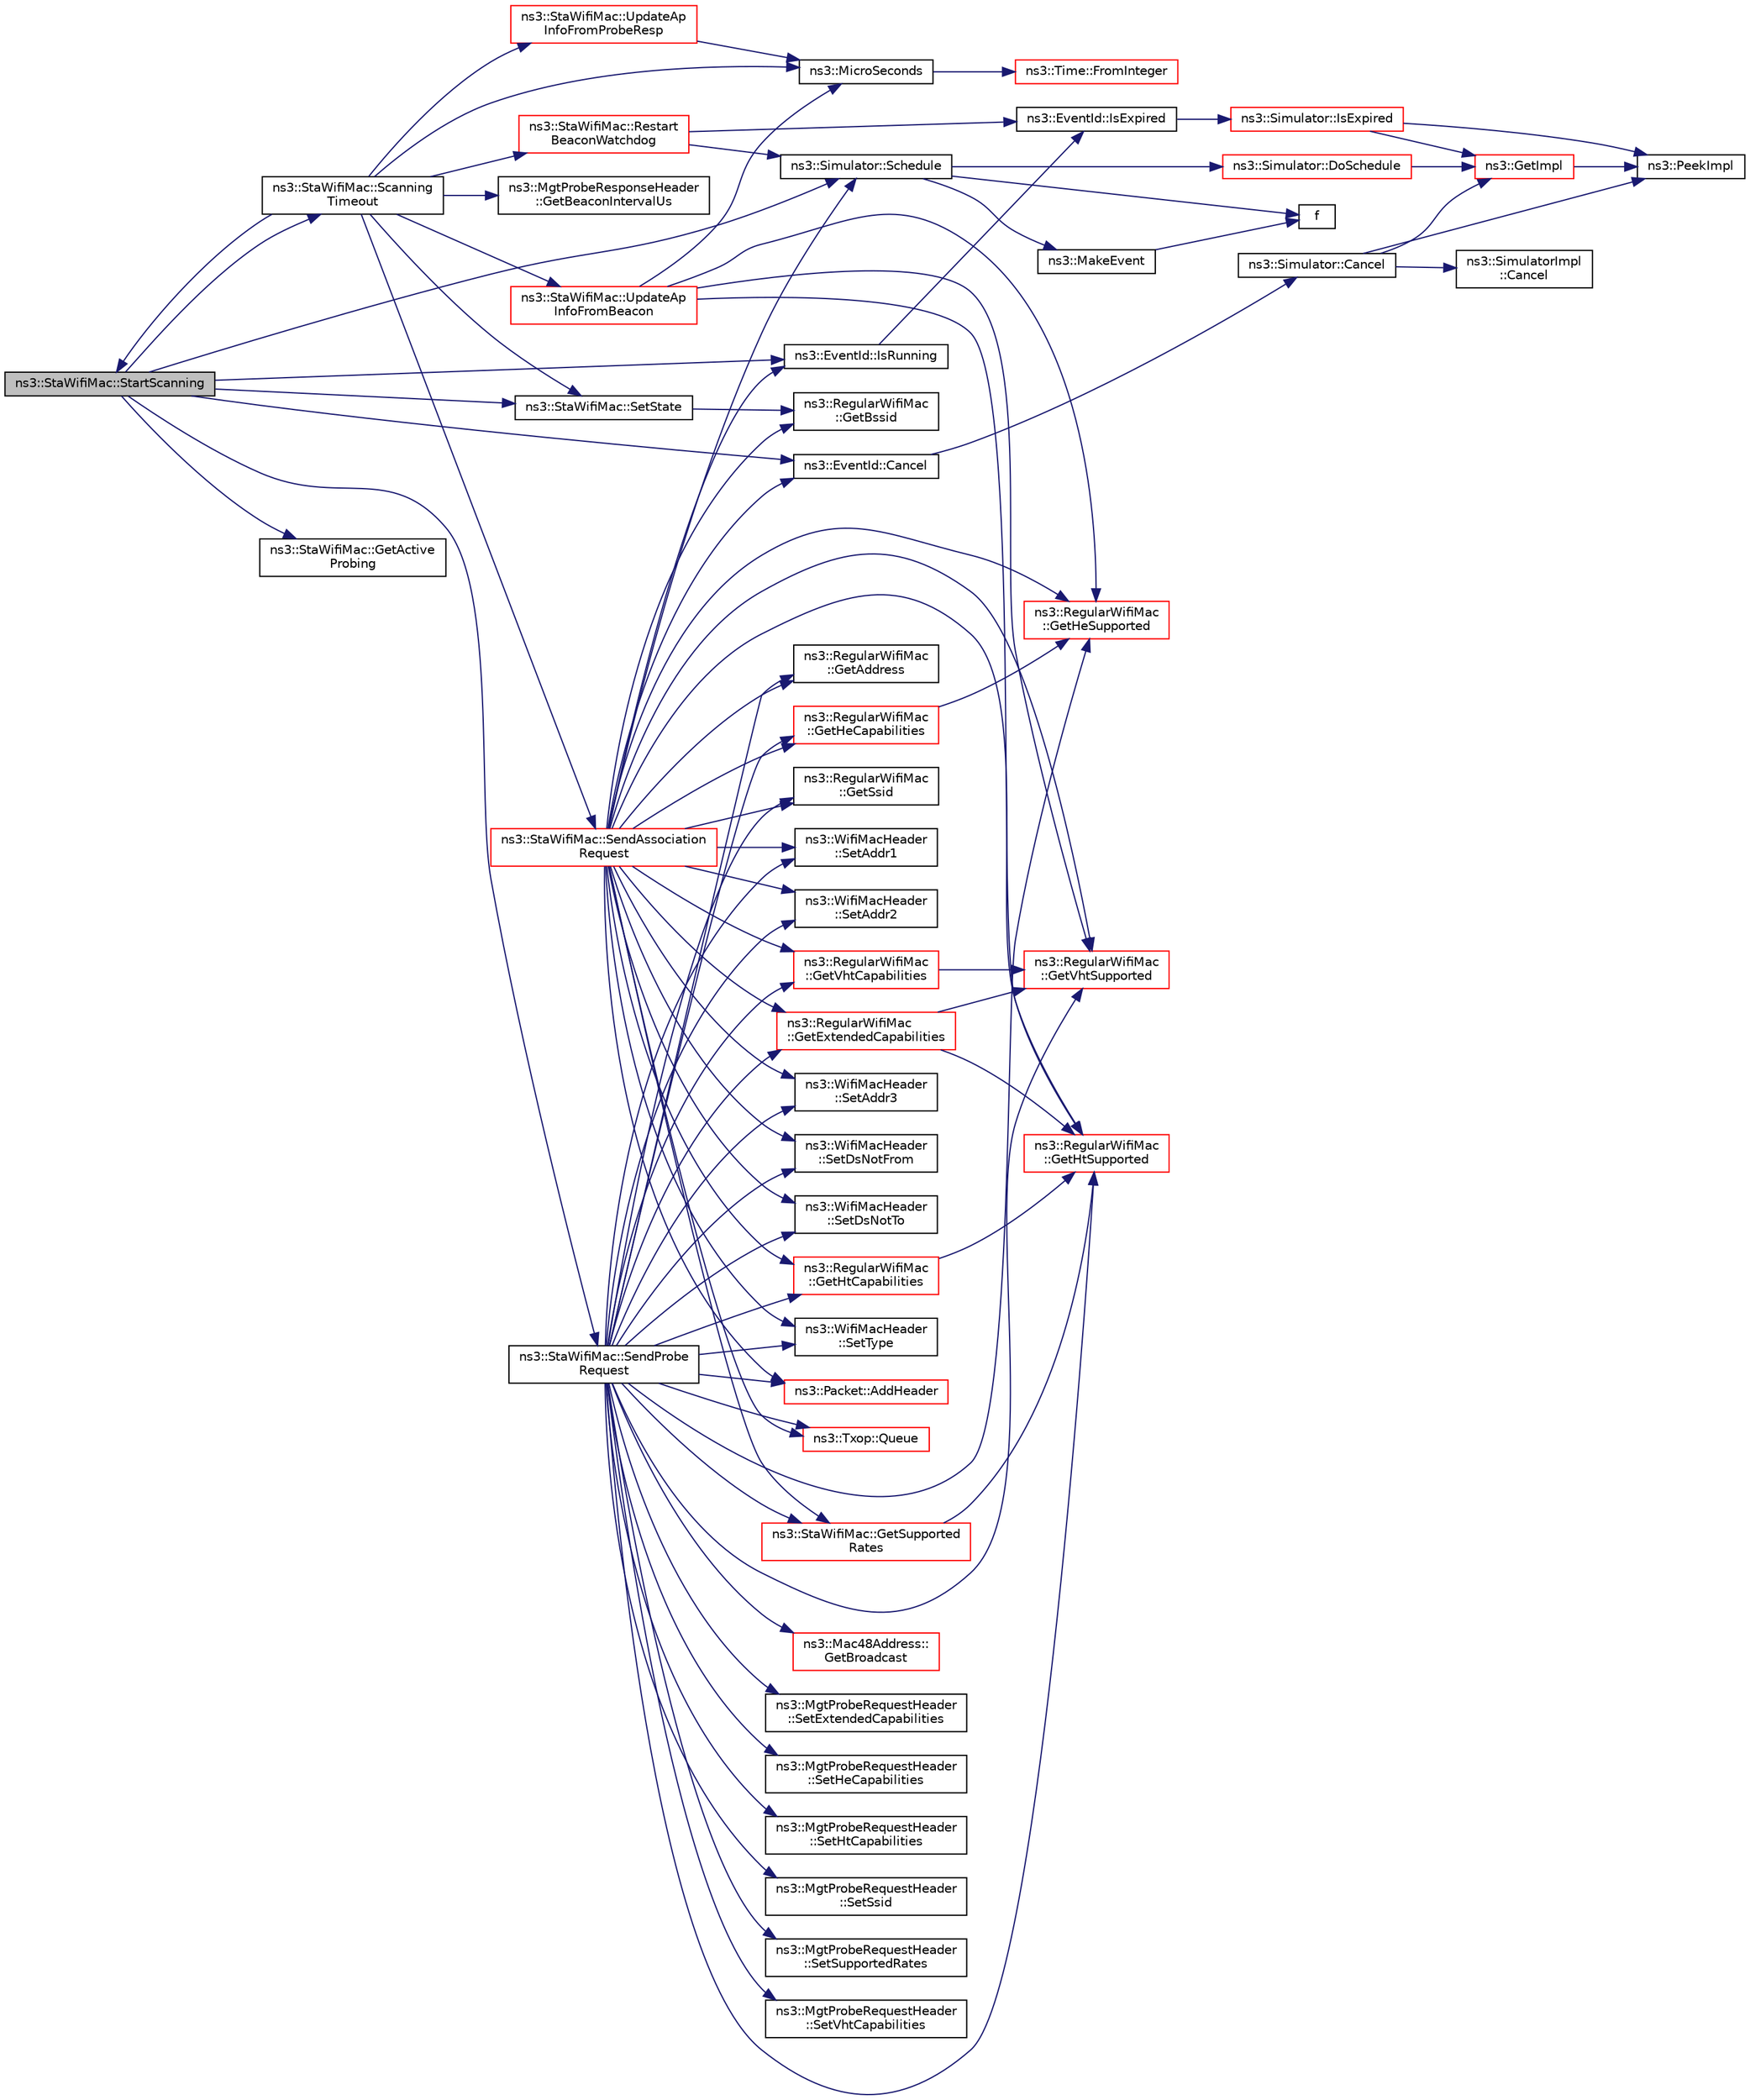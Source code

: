 digraph "ns3::StaWifiMac::StartScanning"
{
 // LATEX_PDF_SIZE
  edge [fontname="Helvetica",fontsize="10",labelfontname="Helvetica",labelfontsize="10"];
  node [fontname="Helvetica",fontsize="10",shape=record];
  rankdir="LR";
  Node1 [label="ns3::StaWifiMac::StartScanning",height=0.2,width=0.4,color="black", fillcolor="grey75", style="filled", fontcolor="black",tooltip="Start the scanning process which trigger active or passive scanning based on the active probing flag."];
  Node1 -> Node2 [color="midnightblue",fontsize="10",style="solid",fontname="Helvetica"];
  Node2 [label="ns3::EventId::Cancel",height=0.2,width=0.4,color="black", fillcolor="white", style="filled",URL="$classns3_1_1_event_id.html#a993ae94e48e014e1afd47edb16db7a11",tooltip="This method is syntactic sugar for the ns3::Simulator::Cancel method."];
  Node2 -> Node3 [color="midnightblue",fontsize="10",style="solid",fontname="Helvetica"];
  Node3 [label="ns3::Simulator::Cancel",height=0.2,width=0.4,color="black", fillcolor="white", style="filled",URL="$classns3_1_1_simulator.html#a1b903a62d6117ef28f7ba3c6500689bf",tooltip="Set the cancel bit on this event: the event's associated function will not be invoked when it expires..."];
  Node3 -> Node4 [color="midnightblue",fontsize="10",style="solid",fontname="Helvetica"];
  Node4 [label="ns3::SimulatorImpl\l::Cancel",height=0.2,width=0.4,color="black", fillcolor="white", style="filled",URL="$classns3_1_1_simulator_impl.html#ad117e616c99c915ddac6267a74804807",tooltip="Set the cancel bit on this event: the event's associated function will not be invoked when it expires..."];
  Node3 -> Node5 [color="midnightblue",fontsize="10",style="solid",fontname="Helvetica"];
  Node5 [label="ns3::GetImpl",height=0.2,width=0.4,color="red", fillcolor="white", style="filled",URL="$group__simulator.html#ga42eb4eddad41528d4d99794a3dae3fd0",tooltip="Get the SimulatorImpl singleton."];
  Node5 -> Node54 [color="midnightblue",fontsize="10",style="solid",fontname="Helvetica"];
  Node54 [label="ns3::PeekImpl",height=0.2,width=0.4,color="black", fillcolor="white", style="filled",URL="$group__simulator.html#ga233c5c38de117e4e4a5a9cd168694792",tooltip="Get the static SimulatorImpl instance."];
  Node3 -> Node54 [color="midnightblue",fontsize="10",style="solid",fontname="Helvetica"];
  Node1 -> Node56 [color="midnightblue",fontsize="10",style="solid",fontname="Helvetica"];
  Node56 [label="ns3::StaWifiMac::GetActive\lProbing",height=0.2,width=0.4,color="black", fillcolor="white", style="filled",URL="$classns3_1_1_sta_wifi_mac.html#aebc2fbfa1d215bfd3ff26a7f78b78b98",tooltip="Return whether active probing is enabled."];
  Node1 -> Node57 [color="midnightblue",fontsize="10",style="solid",fontname="Helvetica"];
  Node57 [label="ns3::EventId::IsRunning",height=0.2,width=0.4,color="black", fillcolor="white", style="filled",URL="$classns3_1_1_event_id.html#a8b41e6f8c54db6bede8a7dcaf917074a",tooltip="This method is syntactic sugar for !IsExpired()."];
  Node57 -> Node58 [color="midnightblue",fontsize="10",style="solid",fontname="Helvetica"];
  Node58 [label="ns3::EventId::IsExpired",height=0.2,width=0.4,color="black", fillcolor="white", style="filled",URL="$classns3_1_1_event_id.html#acc25141054209b1a286a5471a51bd0c0",tooltip="This method is syntactic sugar for the ns3::Simulator::IsExpired method."];
  Node58 -> Node59 [color="midnightblue",fontsize="10",style="solid",fontname="Helvetica"];
  Node59 [label="ns3::Simulator::IsExpired",height=0.2,width=0.4,color="red", fillcolor="white", style="filled",URL="$classns3_1_1_simulator.html#a83ac8425c319a29b64f6d3b2ffc61e9c",tooltip="Check if an event has already run or been cancelled."];
  Node59 -> Node5 [color="midnightblue",fontsize="10",style="solid",fontname="Helvetica"];
  Node59 -> Node54 [color="midnightblue",fontsize="10",style="solid",fontname="Helvetica"];
  Node1 -> Node61 [color="midnightblue",fontsize="10",style="solid",fontname="Helvetica"];
  Node61 [label="ns3::StaWifiMac::Scanning\lTimeout",height=0.2,width=0.4,color="black", fillcolor="white", style="filled",URL="$classns3_1_1_sta_wifi_mac.html#a0813f90cc1f856b0907845686caa592f",tooltip="This method is called after wait beacon timeout or wait probe request timeout has occurred."];
  Node61 -> Node62 [color="midnightblue",fontsize="10",style="solid",fontname="Helvetica"];
  Node62 [label="ns3::MgtProbeResponseHeader\l::GetBeaconIntervalUs",height=0.2,width=0.4,color="black", fillcolor="white", style="filled",URL="$classns3_1_1_mgt_probe_response_header.html#ada0562154f9c328afd67b9071e1ac513",tooltip="Return the beacon interval in microseconds unit."];
  Node61 -> Node63 [color="midnightblue",fontsize="10",style="solid",fontname="Helvetica"];
  Node63 [label="ns3::MicroSeconds",height=0.2,width=0.4,color="black", fillcolor="white", style="filled",URL="$group__timecivil.html#ga17465a639c8d1464e76538afdd78a9f0",tooltip="Construct a Time in the indicated unit."];
  Node63 -> Node64 [color="midnightblue",fontsize="10",style="solid",fontname="Helvetica"];
  Node64 [label="ns3::Time::FromInteger",height=0.2,width=0.4,color="red", fillcolor="white", style="filled",URL="$classns3_1_1_time.html#a3e742c67b2764e75ff95f9b754d43fe9",tooltip="Create a Time equal to value in unit unit."];
  Node61 -> Node73 [color="midnightblue",fontsize="10",style="solid",fontname="Helvetica"];
  Node73 [label="ns3::StaWifiMac::Restart\lBeaconWatchdog",height=0.2,width=0.4,color="red", fillcolor="white", style="filled",URL="$classns3_1_1_sta_wifi_mac.html#a873848ee518a0190f8feb3551f3d5969",tooltip="Restarts the beacon timer."];
  Node73 -> Node58 [color="midnightblue",fontsize="10",style="solid",fontname="Helvetica"];
  Node73 -> Node77 [color="midnightblue",fontsize="10",style="solid",fontname="Helvetica"];
  Node77 [label="ns3::Simulator::Schedule",height=0.2,width=0.4,color="black", fillcolor="white", style="filled",URL="$classns3_1_1_simulator.html#a3da7d28335c8ac0e3e86781f766df241",tooltip="Schedule an event to expire after delay."];
  Node77 -> Node78 [color="midnightblue",fontsize="10",style="solid",fontname="Helvetica"];
  Node78 [label="ns3::Simulator::DoSchedule",height=0.2,width=0.4,color="red", fillcolor="white", style="filled",URL="$classns3_1_1_simulator.html#a47af23973938819bdc89cb2807e09ed5",tooltip="Implementation of the various Schedule methods."];
  Node78 -> Node5 [color="midnightblue",fontsize="10",style="solid",fontname="Helvetica"];
  Node77 -> Node87 [color="midnightblue",fontsize="10",style="solid",fontname="Helvetica"];
  Node87 [label="f",height=0.2,width=0.4,color="black", fillcolor="white", style="filled",URL="$80211b_8c.html#ae7ffc1a8f84fa47a0812b2f2b9627132",tooltip=" "];
  Node77 -> Node88 [color="midnightblue",fontsize="10",style="solid",fontname="Helvetica"];
  Node88 [label="ns3::MakeEvent",height=0.2,width=0.4,color="black", fillcolor="white", style="filled",URL="$group__makeeventfnptr.html#ga289a28a2497c18a9bd299e5e2014094b",tooltip="Make an EventImpl from a function pointer taking varying numbers of arguments."];
  Node88 -> Node87 [color="midnightblue",fontsize="10",style="solid",fontname="Helvetica"];
  Node61 -> Node92 [color="midnightblue",fontsize="10",style="solid",fontname="Helvetica"];
  Node92 [label="ns3::StaWifiMac::SendAssociation\lRequest",height=0.2,width=0.4,color="red", fillcolor="white", style="filled",URL="$classns3_1_1_sta_wifi_mac.html#af2ab6272caa11513770336a92cd714bc",tooltip="Forward an association or reassociation request packet to the DCF."];
  Node92 -> Node93 [color="midnightblue",fontsize="10",style="solid",fontname="Helvetica"];
  Node93 [label="ns3::Packet::AddHeader",height=0.2,width=0.4,color="red", fillcolor="white", style="filled",URL="$classns3_1_1_packet.html#a465108c595a0bc592095cbcab1832ed8",tooltip="Add header to this packet."];
  Node92 -> Node2 [color="midnightblue",fontsize="10",style="solid",fontname="Helvetica"];
  Node92 -> Node133 [color="midnightblue",fontsize="10",style="solid",fontname="Helvetica"];
  Node133 [label="ns3::RegularWifiMac\l::GetAddress",height=0.2,width=0.4,color="black", fillcolor="white", style="filled",URL="$classns3_1_1_regular_wifi_mac.html#aec7ede7cc93b6ec04d447b1649ab27e8",tooltip=" "];
  Node92 -> Node90 [color="midnightblue",fontsize="10",style="solid",fontname="Helvetica"];
  Node90 [label="ns3::RegularWifiMac\l::GetBssid",height=0.2,width=0.4,color="black", fillcolor="white", style="filled",URL="$classns3_1_1_regular_wifi_mac.html#ae94a96d4c653e4f0c6e501b54e63ee38",tooltip=" "];
  Node92 -> Node143 [color="midnightblue",fontsize="10",style="solid",fontname="Helvetica"];
  Node143 [label="ns3::RegularWifiMac\l::GetExtendedCapabilities",height=0.2,width=0.4,color="red", fillcolor="white", style="filled",URL="$classns3_1_1_regular_wifi_mac.html#a243c2648b9d9b54cf6b056f1d4124171",tooltip="Return the extended capabilities of the device."];
  Node143 -> Node144 [color="midnightblue",fontsize="10",style="solid",fontname="Helvetica"];
  Node144 [label="ns3::RegularWifiMac\l::GetHtSupported",height=0.2,width=0.4,color="red", fillcolor="white", style="filled",URL="$classns3_1_1_regular_wifi_mac.html#a9b3ffa51f38fbdb175b811dddb83b90e",tooltip="Return whether the device supports HT."];
  Node143 -> Node148 [color="midnightblue",fontsize="10",style="solid",fontname="Helvetica"];
  Node148 [label="ns3::RegularWifiMac\l::GetVhtSupported",height=0.2,width=0.4,color="red", fillcolor="white", style="filled",URL="$classns3_1_1_regular_wifi_mac.html#aec05eb1ee6425e02651bab0cffc4b60a",tooltip="Return whether the device supports VHT."];
  Node92 -> Node153 [color="midnightblue",fontsize="10",style="solid",fontname="Helvetica"];
  Node153 [label="ns3::RegularWifiMac\l::GetHeCapabilities",height=0.2,width=0.4,color="red", fillcolor="white", style="filled",URL="$classns3_1_1_regular_wifi_mac.html#adf97076ae2932e9d28c40e842a338d7d",tooltip="Return the HE capabilities of the device."];
  Node153 -> Node157 [color="midnightblue",fontsize="10",style="solid",fontname="Helvetica"];
  Node157 [label="ns3::RegularWifiMac\l::GetHeSupported",height=0.2,width=0.4,color="red", fillcolor="white", style="filled",URL="$classns3_1_1_regular_wifi_mac.html#a732aef31f554ded767ffec1beb12efe5",tooltip="Return whether the device supports HE."];
  Node92 -> Node157 [color="midnightblue",fontsize="10",style="solid",fontname="Helvetica"];
  Node92 -> Node175 [color="midnightblue",fontsize="10",style="solid",fontname="Helvetica"];
  Node175 [label="ns3::RegularWifiMac\l::GetHtCapabilities",height=0.2,width=0.4,color="red", fillcolor="white", style="filled",URL="$classns3_1_1_regular_wifi_mac.html#ad51001e4ea7ef05fb584002b158a4e3e",tooltip="Return the HT capabilities of the device."];
  Node175 -> Node144 [color="midnightblue",fontsize="10",style="solid",fontname="Helvetica"];
  Node92 -> Node144 [color="midnightblue",fontsize="10",style="solid",fontname="Helvetica"];
  Node92 -> Node195 [color="midnightblue",fontsize="10",style="solid",fontname="Helvetica"];
  Node195 [label="ns3::RegularWifiMac\l::GetSsid",height=0.2,width=0.4,color="black", fillcolor="white", style="filled",URL="$classns3_1_1_regular_wifi_mac.html#acffe8d4db892391c9fe5f2365edeb4b5",tooltip=" "];
  Node92 -> Node196 [color="midnightblue",fontsize="10",style="solid",fontname="Helvetica"];
  Node196 [label="ns3::StaWifiMac::GetSupported\lRates",height=0.2,width=0.4,color="red", fillcolor="white", style="filled",URL="$classns3_1_1_sta_wifi_mac.html#a484da19ff4bb12683c7c77c68f45c458",tooltip="Return an instance of SupportedRates that contains all rates that we support including HT rates."];
  Node196 -> Node144 [color="midnightblue",fontsize="10",style="solid",fontname="Helvetica"];
  Node92 -> Node205 [color="midnightblue",fontsize="10",style="solid",fontname="Helvetica"];
  Node205 [label="ns3::RegularWifiMac\l::GetVhtCapabilities",height=0.2,width=0.4,color="red", fillcolor="white", style="filled",URL="$classns3_1_1_regular_wifi_mac.html#a016a83d8f0d89790ac9c177fa2d6751e",tooltip="Return the VHT capabilities of the device."];
  Node205 -> Node148 [color="midnightblue",fontsize="10",style="solid",fontname="Helvetica"];
  Node92 -> Node148 [color="midnightblue",fontsize="10",style="solid",fontname="Helvetica"];
  Node92 -> Node57 [color="midnightblue",fontsize="10",style="solid",fontname="Helvetica"];
  Node92 -> Node220 [color="midnightblue",fontsize="10",style="solid",fontname="Helvetica"];
  Node220 [label="ns3::Txop::Queue",height=0.2,width=0.4,color="red", fillcolor="white", style="filled",URL="$classns3_1_1_txop.html#ae0a0bbafaed367559bce8c10c184666f",tooltip=" "];
  Node92 -> Node77 [color="midnightblue",fontsize="10",style="solid",fontname="Helvetica"];
  Node92 -> Node338 [color="midnightblue",fontsize="10",style="solid",fontname="Helvetica"];
  Node338 [label="ns3::WifiMacHeader\l::SetAddr1",height=0.2,width=0.4,color="black", fillcolor="white", style="filled",URL="$classns3_1_1_wifi_mac_header.html#a6478a02b80d5c01657714c5c7a0ae1cb",tooltip="Fill the Address 1 field with the given address."];
  Node92 -> Node339 [color="midnightblue",fontsize="10",style="solid",fontname="Helvetica"];
  Node339 [label="ns3::WifiMacHeader\l::SetAddr2",height=0.2,width=0.4,color="black", fillcolor="white", style="filled",URL="$classns3_1_1_wifi_mac_header.html#ab6a0efdc43d39b5da5d17eae9665271d",tooltip="Fill the Address 2 field with the given address."];
  Node92 -> Node340 [color="midnightblue",fontsize="10",style="solid",fontname="Helvetica"];
  Node340 [label="ns3::WifiMacHeader\l::SetAddr3",height=0.2,width=0.4,color="black", fillcolor="white", style="filled",URL="$classns3_1_1_wifi_mac_header.html#ace2fd1624db247bd42cbe9182996bb0e",tooltip="Fill the Address 3 field with the given address."];
  Node92 -> Node344 [color="midnightblue",fontsize="10",style="solid",fontname="Helvetica"];
  Node344 [label="ns3::WifiMacHeader\l::SetDsNotFrom",height=0.2,width=0.4,color="black", fillcolor="white", style="filled",URL="$classns3_1_1_wifi_mac_header.html#a02edeb349da4aacc6b376fcf76ff99cc",tooltip="Un-set the From DS bit in the Frame Control field."];
  Node92 -> Node345 [color="midnightblue",fontsize="10",style="solid",fontname="Helvetica"];
  Node345 [label="ns3::WifiMacHeader\l::SetDsNotTo",height=0.2,width=0.4,color="black", fillcolor="white", style="filled",URL="$classns3_1_1_wifi_mac_header.html#a977cd5a09062bfc3660a23acdebd75ec",tooltip="Un-set the To DS bit in the Frame Control field."];
  Node92 -> Node358 [color="midnightblue",fontsize="10",style="solid",fontname="Helvetica"];
  Node358 [label="ns3::WifiMacHeader\l::SetType",height=0.2,width=0.4,color="black", fillcolor="white", style="filled",URL="$classns3_1_1_wifi_mac_header.html#a71172371f11f1cfcb3912bb03134c285",tooltip="Set Type/Subtype values with the correct values depending on the given type."];
  Node61 -> Node89 [color="midnightblue",fontsize="10",style="solid",fontname="Helvetica"];
  Node89 [label="ns3::StaWifiMac::SetState",height=0.2,width=0.4,color="black", fillcolor="white", style="filled",URL="$classns3_1_1_sta_wifi_mac.html#a1253ad1bd7821a1aedab2a7c847993b9",tooltip="Set the current MAC state."];
  Node89 -> Node90 [color="midnightblue",fontsize="10",style="solid",fontname="Helvetica"];
  Node61 -> Node1 [color="midnightblue",fontsize="10",style="solid",fontname="Helvetica"];
  Node61 -> Node361 [color="midnightblue",fontsize="10",style="solid",fontname="Helvetica"];
  Node361 [label="ns3::StaWifiMac::UpdateAp\lInfoFromBeacon",height=0.2,width=0.4,color="red", fillcolor="white", style="filled",URL="$classns3_1_1_sta_wifi_mac.html#a242fea4aa708280497d93f94dbb8a142",tooltip="Update associated AP's information from beacon."];
  Node361 -> Node157 [color="midnightblue",fontsize="10",style="solid",fontname="Helvetica"];
  Node361 -> Node144 [color="midnightblue",fontsize="10",style="solid",fontname="Helvetica"];
  Node361 -> Node148 [color="midnightblue",fontsize="10",style="solid",fontname="Helvetica"];
  Node361 -> Node63 [color="midnightblue",fontsize="10",style="solid",fontname="Helvetica"];
  Node61 -> Node430 [color="midnightblue",fontsize="10",style="solid",fontname="Helvetica"];
  Node430 [label="ns3::StaWifiMac::UpdateAp\lInfoFromProbeResp",height=0.2,width=0.4,color="red", fillcolor="white", style="filled",URL="$classns3_1_1_sta_wifi_mac.html#a1a40177fb80bfd5029f083d53b42f787",tooltip="Update AP's information from probe response."];
  Node430 -> Node63 [color="midnightblue",fontsize="10",style="solid",fontname="Helvetica"];
  Node1 -> Node77 [color="midnightblue",fontsize="10",style="solid",fontname="Helvetica"];
  Node1 -> Node436 [color="midnightblue",fontsize="10",style="solid",fontname="Helvetica"];
  Node436 [label="ns3::StaWifiMac::SendProbe\lRequest",height=0.2,width=0.4,color="black", fillcolor="white", style="filled",URL="$classns3_1_1_sta_wifi_mac.html#a2280584632094368d217112ceb2c4e44",tooltip="Forward a probe request packet to the DCF."];
  Node436 -> Node93 [color="midnightblue",fontsize="10",style="solid",fontname="Helvetica"];
  Node436 -> Node133 [color="midnightblue",fontsize="10",style="solid",fontname="Helvetica"];
  Node436 -> Node437 [color="midnightblue",fontsize="10",style="solid",fontname="Helvetica"];
  Node437 [label="ns3::Mac48Address::\lGetBroadcast",height=0.2,width=0.4,color="red", fillcolor="white", style="filled",URL="$classns3_1_1_mac48_address.html#a55156e302c6bf950c0b558365adbde84",tooltip=" "];
  Node436 -> Node143 [color="midnightblue",fontsize="10",style="solid",fontname="Helvetica"];
  Node436 -> Node153 [color="midnightblue",fontsize="10",style="solid",fontname="Helvetica"];
  Node436 -> Node157 [color="midnightblue",fontsize="10",style="solid",fontname="Helvetica"];
  Node436 -> Node175 [color="midnightblue",fontsize="10",style="solid",fontname="Helvetica"];
  Node436 -> Node144 [color="midnightblue",fontsize="10",style="solid",fontname="Helvetica"];
  Node436 -> Node195 [color="midnightblue",fontsize="10",style="solid",fontname="Helvetica"];
  Node436 -> Node196 [color="midnightblue",fontsize="10",style="solid",fontname="Helvetica"];
  Node436 -> Node205 [color="midnightblue",fontsize="10",style="solid",fontname="Helvetica"];
  Node436 -> Node148 [color="midnightblue",fontsize="10",style="solid",fontname="Helvetica"];
  Node436 -> Node220 [color="midnightblue",fontsize="10",style="solid",fontname="Helvetica"];
  Node436 -> Node338 [color="midnightblue",fontsize="10",style="solid",fontname="Helvetica"];
  Node436 -> Node339 [color="midnightblue",fontsize="10",style="solid",fontname="Helvetica"];
  Node436 -> Node340 [color="midnightblue",fontsize="10",style="solid",fontname="Helvetica"];
  Node436 -> Node344 [color="midnightblue",fontsize="10",style="solid",fontname="Helvetica"];
  Node436 -> Node345 [color="midnightblue",fontsize="10",style="solid",fontname="Helvetica"];
  Node436 -> Node439 [color="midnightblue",fontsize="10",style="solid",fontname="Helvetica"];
  Node439 [label="ns3::MgtProbeRequestHeader\l::SetExtendedCapabilities",height=0.2,width=0.4,color="black", fillcolor="white", style="filled",URL="$classns3_1_1_mgt_probe_request_header.html#ae1e109d2c62696deafa51e076bbd0e6a",tooltip="Set the extended capabilities."];
  Node436 -> Node440 [color="midnightblue",fontsize="10",style="solid",fontname="Helvetica"];
  Node440 [label="ns3::MgtProbeRequestHeader\l::SetHeCapabilities",height=0.2,width=0.4,color="black", fillcolor="white", style="filled",URL="$classns3_1_1_mgt_probe_request_header.html#a06a15707e05bef8a067899a8bde84479",tooltip="Set the HE capabilities."];
  Node436 -> Node441 [color="midnightblue",fontsize="10",style="solid",fontname="Helvetica"];
  Node441 [label="ns3::MgtProbeRequestHeader\l::SetHtCapabilities",height=0.2,width=0.4,color="black", fillcolor="white", style="filled",URL="$classns3_1_1_mgt_probe_request_header.html#a95c2910ed11c9715fafb4e55b3418846",tooltip="Set the HT capabilities."];
  Node436 -> Node442 [color="midnightblue",fontsize="10",style="solid",fontname="Helvetica"];
  Node442 [label="ns3::MgtProbeRequestHeader\l::SetSsid",height=0.2,width=0.4,color="black", fillcolor="white", style="filled",URL="$classns3_1_1_mgt_probe_request_header.html#a438054e5d02100f044ed1a81a53f8653",tooltip="Set the Service Set Identifier (SSID)."];
  Node436 -> Node443 [color="midnightblue",fontsize="10",style="solid",fontname="Helvetica"];
  Node443 [label="ns3::MgtProbeRequestHeader\l::SetSupportedRates",height=0.2,width=0.4,color="black", fillcolor="white", style="filled",URL="$classns3_1_1_mgt_probe_request_header.html#a48156bc2427fcc8c631fabb4027c7ed1",tooltip="Set the supported rates."];
  Node436 -> Node358 [color="midnightblue",fontsize="10",style="solid",fontname="Helvetica"];
  Node436 -> Node444 [color="midnightblue",fontsize="10",style="solid",fontname="Helvetica"];
  Node444 [label="ns3::MgtProbeRequestHeader\l::SetVhtCapabilities",height=0.2,width=0.4,color="black", fillcolor="white", style="filled",URL="$classns3_1_1_mgt_probe_request_header.html#a6472b0004e4d3ac9a7ae2b298e6986c9",tooltip="Set the VHT capabilities."];
  Node1 -> Node89 [color="midnightblue",fontsize="10",style="solid",fontname="Helvetica"];
}
